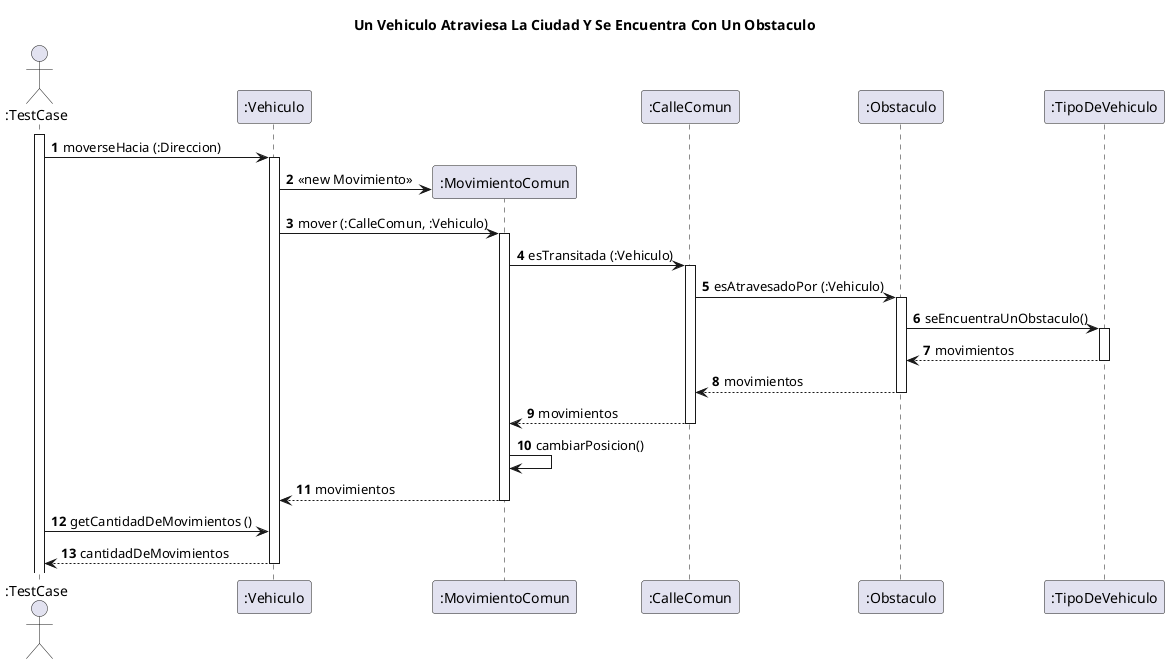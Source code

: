 @startuml
@startuml
'https://plantuml.com/sequence-diagram
title Un Vehiculo Atraviesa La Ciudad Y Se Encuentra Con Un Obstaculo
autonumber
actor ":TestCase"
Activate ":TestCase"
   ":TestCase" -> ":Vehiculo": moverseHacia (:Direccion)
    Activate ":Vehiculo"
    create ":MovimientoComun"
    ":Vehiculo" -> ":MovimientoComun": << new Movimiento >>
    ":Vehiculo" -> ":MovimientoComun": mover (:CalleComun, :Vehiculo)

    Activate ":MovimientoComun"
    ":MovimientoComun" -> ":CalleComun": esTransitada (:Vehiculo)

    Activate ":CalleComun"
    ":CalleComun" -> ":Obstaculo": esAtravesadoPor (:Vehiculo)

    Activate ":Obstaculo"
    ":Obstaculo" -> ":TipoDeVehiculo": seEncuentraUnObstaculo()

    Activate ":TipoDeVehiculo"
    return movimientos
    return movimientos
    return movimientos
    ":MovimientoComun" -> ":MovimientoComun": cambiarPosicion()
    return movimientos
    Deactivate ":TipoDeVehiculo"
    Deactivate ":Obstaculo"
    Deactivate ":CalleComun"
    Deactivate ":MovimientoComun"


    ":TestCase"  -> ":Vehiculo": getCantidadDeMovimientos ()
    ":TestCase"  <-- ":Vehiculo": cantidadDeMovimientos
    Deactivate ":Vehiculo"


@enduml

@enduml
